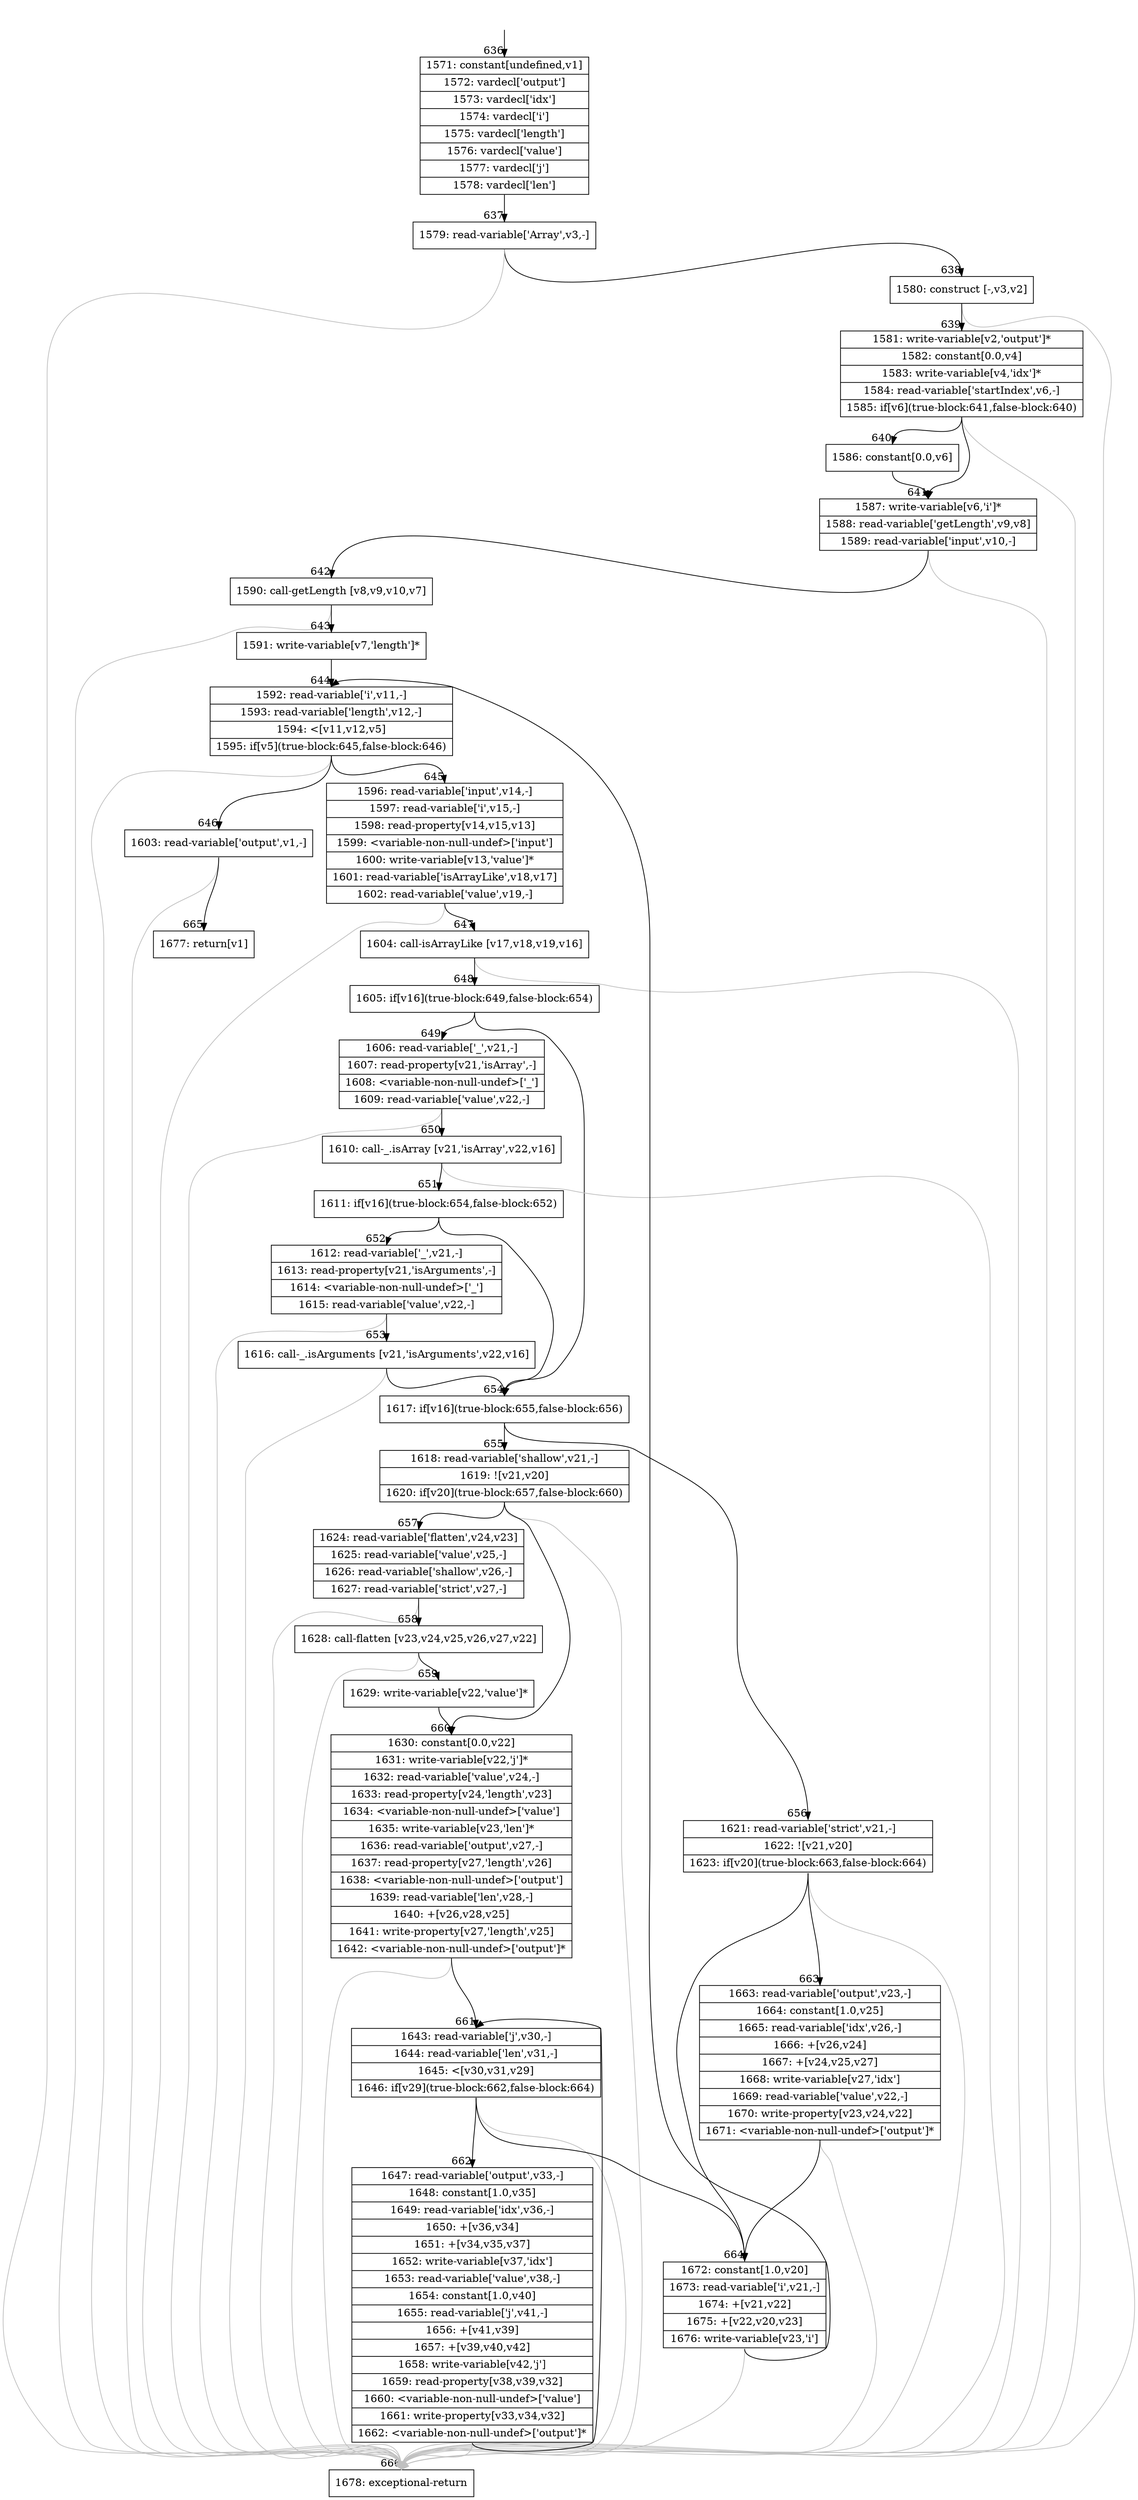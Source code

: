 digraph {
rankdir="TD"
BB_entry59[shape=none,label=""];
BB_entry59 -> BB636 [tailport=s, headport=n, headlabel="    636"]
BB636 [shape=record label="{1571: constant[undefined,v1]|1572: vardecl['output']|1573: vardecl['idx']|1574: vardecl['i']|1575: vardecl['length']|1576: vardecl['value']|1577: vardecl['j']|1578: vardecl['len']}" ] 
BB636 -> BB637 [tailport=s, headport=n, headlabel="      637"]
BB637 [shape=record label="{1579: read-variable['Array',v3,-]}" ] 
BB637 -> BB638 [tailport=s, headport=n, headlabel="      638"]
BB637 -> BB666 [tailport=s, headport=n, color=gray, headlabel="      666"]
BB638 [shape=record label="{1580: construct [-,v3,v2]}" ] 
BB638 -> BB639 [tailport=s, headport=n, headlabel="      639"]
BB638 -> BB666 [tailport=s, headport=n, color=gray]
BB639 [shape=record label="{1581: write-variable[v2,'output']*|1582: constant[0.0,v4]|1583: write-variable[v4,'idx']*|1584: read-variable['startIndex',v6,-]|1585: if[v6](true-block:641,false-block:640)}" ] 
BB639 -> BB641 [tailport=s, headport=n, headlabel="      641"]
BB639 -> BB640 [tailport=s, headport=n, headlabel="      640"]
BB639 -> BB666 [tailport=s, headport=n, color=gray]
BB640 [shape=record label="{1586: constant[0.0,v6]}" ] 
BB640 -> BB641 [tailport=s, headport=n]
BB641 [shape=record label="{1587: write-variable[v6,'i']*|1588: read-variable['getLength',v9,v8]|1589: read-variable['input',v10,-]}" ] 
BB641 -> BB642 [tailport=s, headport=n, headlabel="      642"]
BB641 -> BB666 [tailport=s, headport=n, color=gray]
BB642 [shape=record label="{1590: call-getLength [v8,v9,v10,v7]}" ] 
BB642 -> BB643 [tailport=s, headport=n, headlabel="      643"]
BB642 -> BB666 [tailport=s, headport=n, color=gray]
BB643 [shape=record label="{1591: write-variable[v7,'length']*}" ] 
BB643 -> BB644 [tailport=s, headport=n, headlabel="      644"]
BB644 [shape=record label="{1592: read-variable['i',v11,-]|1593: read-variable['length',v12,-]|1594: \<[v11,v12,v5]|1595: if[v5](true-block:645,false-block:646)}" ] 
BB644 -> BB645 [tailport=s, headport=n, headlabel="      645"]
BB644 -> BB646 [tailport=s, headport=n, headlabel="      646"]
BB644 -> BB666 [tailport=s, headport=n, color=gray]
BB645 [shape=record label="{1596: read-variable['input',v14,-]|1597: read-variable['i',v15,-]|1598: read-property[v14,v15,v13]|1599: \<variable-non-null-undef\>['input']|1600: write-variable[v13,'value']*|1601: read-variable['isArrayLike',v18,v17]|1602: read-variable['value',v19,-]}" ] 
BB645 -> BB647 [tailport=s, headport=n, headlabel="      647"]
BB645 -> BB666 [tailport=s, headport=n, color=gray]
BB646 [shape=record label="{1603: read-variable['output',v1,-]}" ] 
BB646 -> BB665 [tailport=s, headport=n, headlabel="      665"]
BB646 -> BB666 [tailport=s, headport=n, color=gray]
BB647 [shape=record label="{1604: call-isArrayLike [v17,v18,v19,v16]}" ] 
BB647 -> BB648 [tailport=s, headport=n, headlabel="      648"]
BB647 -> BB666 [tailport=s, headport=n, color=gray]
BB648 [shape=record label="{1605: if[v16](true-block:649,false-block:654)}" ] 
BB648 -> BB654 [tailport=s, headport=n, headlabel="      654"]
BB648 -> BB649 [tailport=s, headport=n, headlabel="      649"]
BB649 [shape=record label="{1606: read-variable['_',v21,-]|1607: read-property[v21,'isArray',-]|1608: \<variable-non-null-undef\>['_']|1609: read-variable['value',v22,-]}" ] 
BB649 -> BB650 [tailport=s, headport=n, headlabel="      650"]
BB649 -> BB666 [tailport=s, headport=n, color=gray]
BB650 [shape=record label="{1610: call-_.isArray [v21,'isArray',v22,v16]}" ] 
BB650 -> BB651 [tailport=s, headport=n, headlabel="      651"]
BB650 -> BB666 [tailport=s, headport=n, color=gray]
BB651 [shape=record label="{1611: if[v16](true-block:654,false-block:652)}" ] 
BB651 -> BB654 [tailport=s, headport=n]
BB651 -> BB652 [tailport=s, headport=n, headlabel="      652"]
BB652 [shape=record label="{1612: read-variable['_',v21,-]|1613: read-property[v21,'isArguments',-]|1614: \<variable-non-null-undef\>['_']|1615: read-variable['value',v22,-]}" ] 
BB652 -> BB653 [tailport=s, headport=n, headlabel="      653"]
BB652 -> BB666 [tailport=s, headport=n, color=gray]
BB653 [shape=record label="{1616: call-_.isArguments [v21,'isArguments',v22,v16]}" ] 
BB653 -> BB654 [tailport=s, headport=n]
BB653 -> BB666 [tailport=s, headport=n, color=gray]
BB654 [shape=record label="{1617: if[v16](true-block:655,false-block:656)}" ] 
BB654 -> BB655 [tailport=s, headport=n, headlabel="      655"]
BB654 -> BB656 [tailport=s, headport=n, headlabel="      656"]
BB655 [shape=record label="{1618: read-variable['shallow',v21,-]|1619: ![v21,v20]|1620: if[v20](true-block:657,false-block:660)}" ] 
BB655 -> BB657 [tailport=s, headport=n, headlabel="      657"]
BB655 -> BB660 [tailport=s, headport=n, headlabel="      660"]
BB655 -> BB666 [tailport=s, headport=n, color=gray]
BB656 [shape=record label="{1621: read-variable['strict',v21,-]|1622: ![v21,v20]|1623: if[v20](true-block:663,false-block:664)}" ] 
BB656 -> BB663 [tailport=s, headport=n, headlabel="      663"]
BB656 -> BB664 [tailport=s, headport=n, headlabel="      664"]
BB656 -> BB666 [tailport=s, headport=n, color=gray]
BB657 [shape=record label="{1624: read-variable['flatten',v24,v23]|1625: read-variable['value',v25,-]|1626: read-variable['shallow',v26,-]|1627: read-variable['strict',v27,-]}" ] 
BB657 -> BB658 [tailport=s, headport=n, headlabel="      658"]
BB657 -> BB666 [tailport=s, headport=n, color=gray]
BB658 [shape=record label="{1628: call-flatten [v23,v24,v25,v26,v27,v22]}" ] 
BB658 -> BB659 [tailport=s, headport=n, headlabel="      659"]
BB658 -> BB666 [tailport=s, headport=n, color=gray]
BB659 [shape=record label="{1629: write-variable[v22,'value']*}" ] 
BB659 -> BB660 [tailport=s, headport=n]
BB660 [shape=record label="{1630: constant[0.0,v22]|1631: write-variable[v22,'j']*|1632: read-variable['value',v24,-]|1633: read-property[v24,'length',v23]|1634: \<variable-non-null-undef\>['value']|1635: write-variable[v23,'len']*|1636: read-variable['output',v27,-]|1637: read-property[v27,'length',v26]|1638: \<variable-non-null-undef\>['output']|1639: read-variable['len',v28,-]|1640: +[v26,v28,v25]|1641: write-property[v27,'length',v25]|1642: \<variable-non-null-undef\>['output']*}" ] 
BB660 -> BB661 [tailport=s, headport=n, headlabel="      661"]
BB660 -> BB666 [tailport=s, headport=n, color=gray]
BB661 [shape=record label="{1643: read-variable['j',v30,-]|1644: read-variable['len',v31,-]|1645: \<[v30,v31,v29]|1646: if[v29](true-block:662,false-block:664)}" ] 
BB661 -> BB662 [tailport=s, headport=n, headlabel="      662"]
BB661 -> BB664 [tailport=s, headport=n]
BB661 -> BB666 [tailport=s, headport=n, color=gray]
BB662 [shape=record label="{1647: read-variable['output',v33,-]|1648: constant[1.0,v35]|1649: read-variable['idx',v36,-]|1650: +[v36,v34]|1651: +[v34,v35,v37]|1652: write-variable[v37,'idx']|1653: read-variable['value',v38,-]|1654: constant[1.0,v40]|1655: read-variable['j',v41,-]|1656: +[v41,v39]|1657: +[v39,v40,v42]|1658: write-variable[v42,'j']|1659: read-property[v38,v39,v32]|1660: \<variable-non-null-undef\>['value']|1661: write-property[v33,v34,v32]|1662: \<variable-non-null-undef\>['output']*}" ] 
BB662 -> BB661 [tailport=s, headport=n]
BB662 -> BB666 [tailport=s, headport=n, color=gray]
BB663 [shape=record label="{1663: read-variable['output',v23,-]|1664: constant[1.0,v25]|1665: read-variable['idx',v26,-]|1666: +[v26,v24]|1667: +[v24,v25,v27]|1668: write-variable[v27,'idx']|1669: read-variable['value',v22,-]|1670: write-property[v23,v24,v22]|1671: \<variable-non-null-undef\>['output']*}" ] 
BB663 -> BB664 [tailport=s, headport=n]
BB663 -> BB666 [tailport=s, headport=n, color=gray]
BB664 [shape=record label="{1672: constant[1.0,v20]|1673: read-variable['i',v21,-]|1674: +[v21,v22]|1675: +[v22,v20,v23]|1676: write-variable[v23,'i']}" ] 
BB664 -> BB644 [tailport=s, headport=n]
BB664 -> BB666 [tailport=s, headport=n, color=gray]
BB665 [shape=record label="{1677: return[v1]}" ] 
BB666 [shape=record label="{1678: exceptional-return}" ] 
//#$~ 506
}
